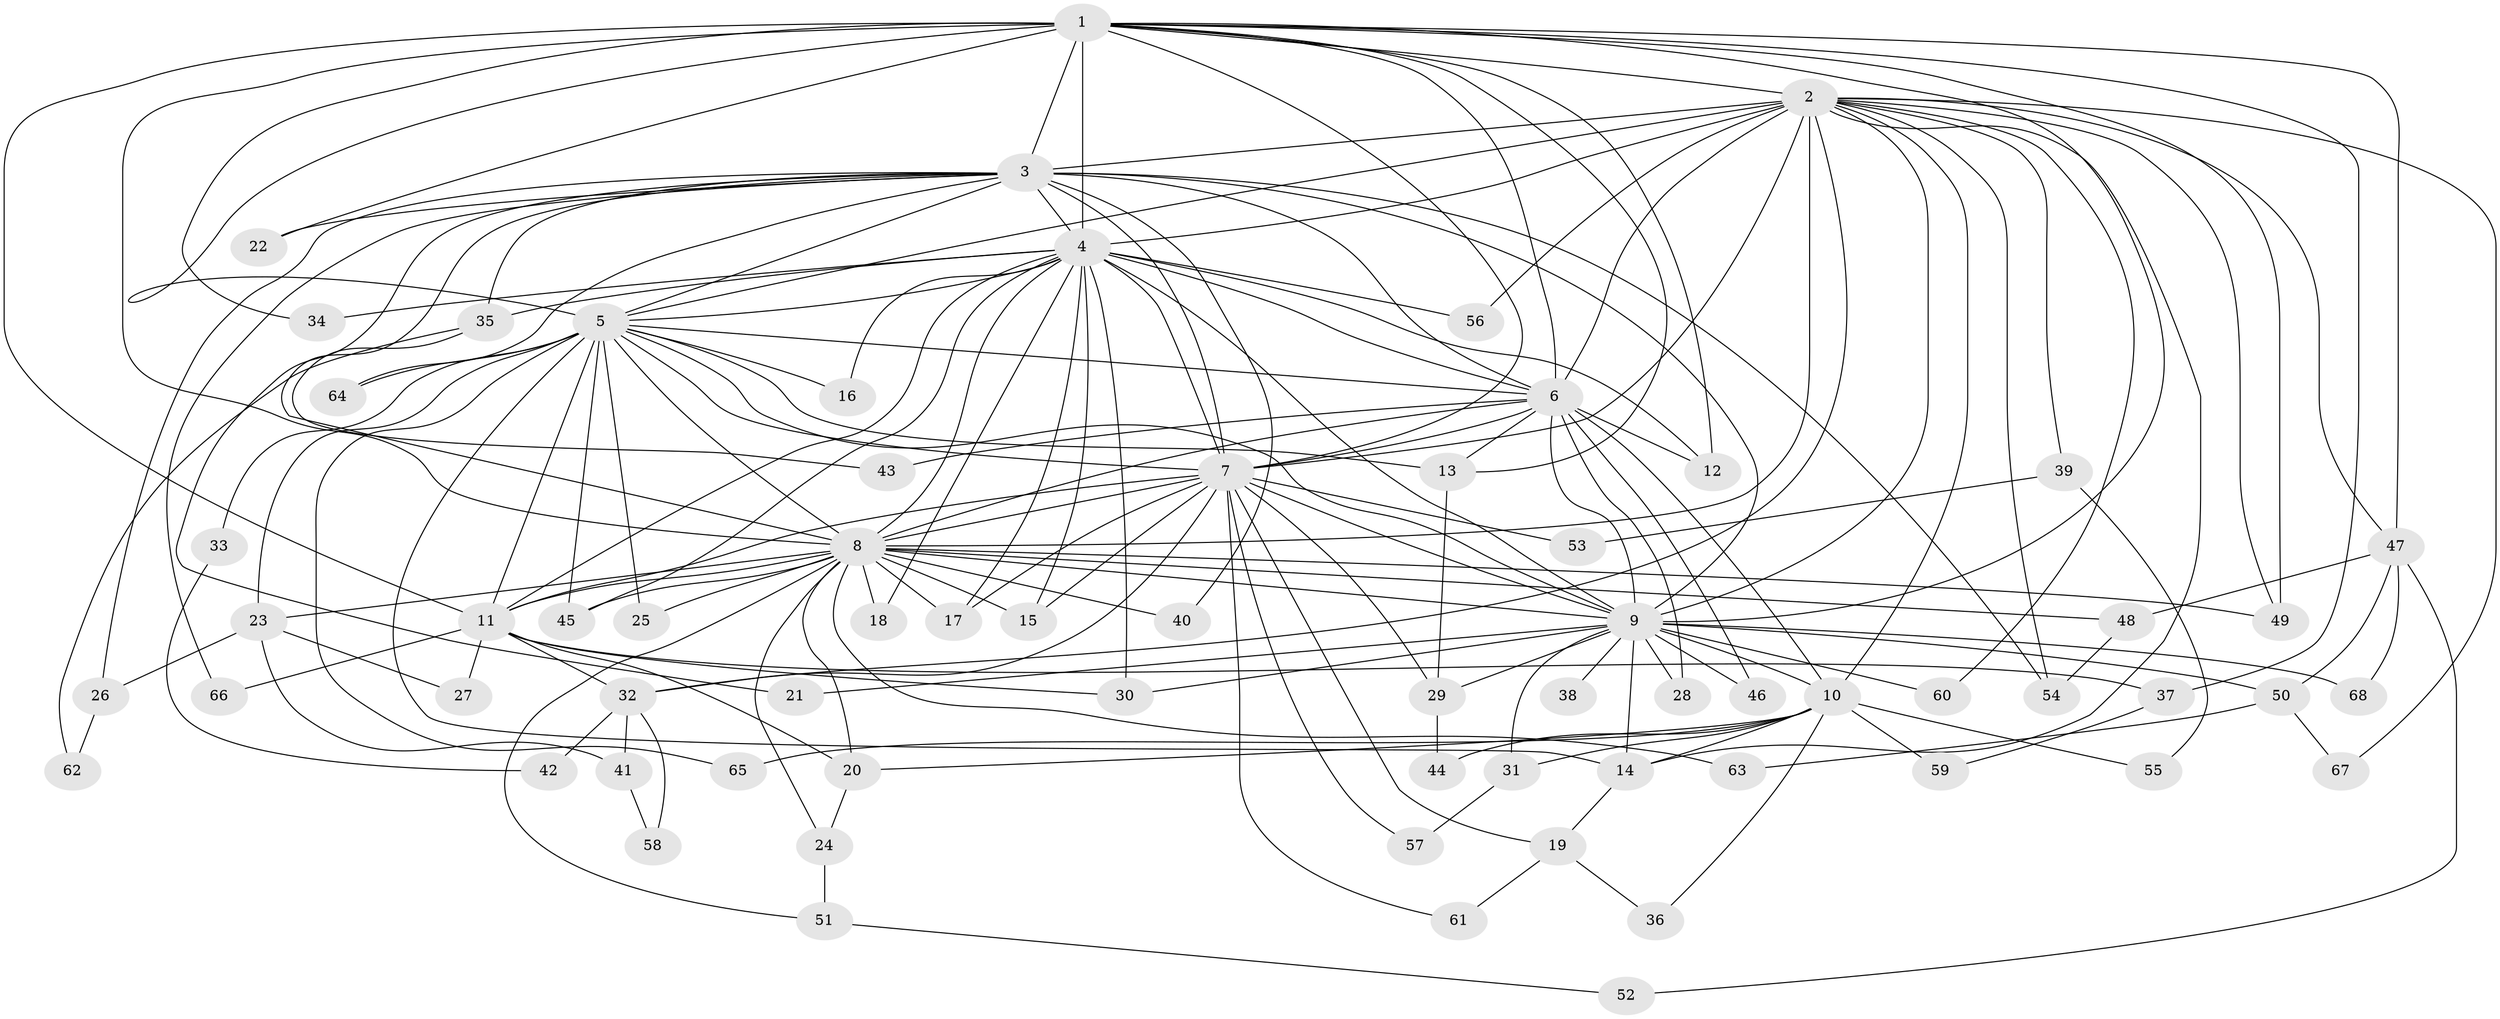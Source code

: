 // original degree distribution, {19: 0.020618556701030927, 23: 0.020618556701030927, 18: 0.020618556701030927, 22: 0.010309278350515464, 21: 0.010309278350515464, 20: 0.010309278350515464, 24: 0.010309278350515464, 4: 0.09278350515463918, 2: 0.5463917525773195, 3: 0.21649484536082475, 9: 0.010309278350515464, 5: 0.010309278350515464, 6: 0.020618556701030927}
// Generated by graph-tools (version 1.1) at 2025/49/03/04/25 22:49:21]
// undirected, 68 vertices, 168 edges
graph export_dot {
  node [color=gray90,style=filled];
  1;
  2;
  3;
  4;
  5;
  6;
  7;
  8;
  9;
  10;
  11;
  12;
  13;
  14;
  15;
  16;
  17;
  18;
  19;
  20;
  21;
  22;
  23;
  24;
  25;
  26;
  27;
  28;
  29;
  30;
  31;
  32;
  33;
  34;
  35;
  36;
  37;
  38;
  39;
  40;
  41;
  42;
  43;
  44;
  45;
  46;
  47;
  48;
  49;
  50;
  51;
  52;
  53;
  54;
  55;
  56;
  57;
  58;
  59;
  60;
  61;
  62;
  63;
  64;
  65;
  66;
  67;
  68;
  1 -- 2 [weight=2.0];
  1 -- 3 [weight=3.0];
  1 -- 4 [weight=3.0];
  1 -- 5 [weight=3.0];
  1 -- 6 [weight=3.0];
  1 -- 7 [weight=3.0];
  1 -- 8 [weight=2.0];
  1 -- 9 [weight=2.0];
  1 -- 11 [weight=7.0];
  1 -- 12 [weight=1.0];
  1 -- 13 [weight=1.0];
  1 -- 22 [weight=1.0];
  1 -- 34 [weight=1.0];
  1 -- 37 [weight=1.0];
  1 -- 47 [weight=1.0];
  1 -- 49 [weight=1.0];
  2 -- 3 [weight=1.0];
  2 -- 4 [weight=1.0];
  2 -- 5 [weight=1.0];
  2 -- 6 [weight=2.0];
  2 -- 7 [weight=1.0];
  2 -- 8 [weight=2.0];
  2 -- 9 [weight=1.0];
  2 -- 10 [weight=1.0];
  2 -- 14 [weight=1.0];
  2 -- 32 [weight=1.0];
  2 -- 39 [weight=1.0];
  2 -- 47 [weight=1.0];
  2 -- 49 [weight=1.0];
  2 -- 54 [weight=1.0];
  2 -- 56 [weight=1.0];
  2 -- 60 [weight=1.0];
  2 -- 67 [weight=1.0];
  3 -- 4 [weight=1.0];
  3 -- 5 [weight=1.0];
  3 -- 6 [weight=1.0];
  3 -- 7 [weight=1.0];
  3 -- 8 [weight=1.0];
  3 -- 9 [weight=1.0];
  3 -- 21 [weight=1.0];
  3 -- 22 [weight=1.0];
  3 -- 26 [weight=1.0];
  3 -- 35 [weight=1.0];
  3 -- 40 [weight=1.0];
  3 -- 54 [weight=1.0];
  3 -- 64 [weight=1.0];
  3 -- 66 [weight=1.0];
  4 -- 5 [weight=1.0];
  4 -- 6 [weight=1.0];
  4 -- 7 [weight=1.0];
  4 -- 8 [weight=1.0];
  4 -- 9 [weight=1.0];
  4 -- 11 [weight=2.0];
  4 -- 12 [weight=1.0];
  4 -- 15 [weight=1.0];
  4 -- 16 [weight=1.0];
  4 -- 17 [weight=1.0];
  4 -- 18 [weight=1.0];
  4 -- 30 [weight=1.0];
  4 -- 34 [weight=1.0];
  4 -- 35 [weight=1.0];
  4 -- 45 [weight=1.0];
  4 -- 56 [weight=1.0];
  5 -- 6 [weight=1.0];
  5 -- 7 [weight=1.0];
  5 -- 8 [weight=1.0];
  5 -- 9 [weight=1.0];
  5 -- 11 [weight=1.0];
  5 -- 13 [weight=1.0];
  5 -- 14 [weight=1.0];
  5 -- 16 [weight=1.0];
  5 -- 23 [weight=1.0];
  5 -- 25 [weight=1.0];
  5 -- 33 [weight=1.0];
  5 -- 45 [weight=1.0];
  5 -- 64 [weight=1.0];
  5 -- 65 [weight=1.0];
  6 -- 7 [weight=1.0];
  6 -- 8 [weight=1.0];
  6 -- 9 [weight=2.0];
  6 -- 10 [weight=1.0];
  6 -- 12 [weight=1.0];
  6 -- 13 [weight=1.0];
  6 -- 28 [weight=1.0];
  6 -- 43 [weight=1.0];
  6 -- 46 [weight=1.0];
  7 -- 8 [weight=1.0];
  7 -- 9 [weight=1.0];
  7 -- 11 [weight=1.0];
  7 -- 15 [weight=1.0];
  7 -- 17 [weight=1.0];
  7 -- 19 [weight=1.0];
  7 -- 29 [weight=1.0];
  7 -- 32 [weight=1.0];
  7 -- 53 [weight=1.0];
  7 -- 57 [weight=1.0];
  7 -- 61 [weight=1.0];
  8 -- 9 [weight=1.0];
  8 -- 11 [weight=1.0];
  8 -- 15 [weight=1.0];
  8 -- 17 [weight=1.0];
  8 -- 18 [weight=1.0];
  8 -- 20 [weight=1.0];
  8 -- 23 [weight=1.0];
  8 -- 24 [weight=1.0];
  8 -- 25 [weight=1.0];
  8 -- 40 [weight=1.0];
  8 -- 45 [weight=1.0];
  8 -- 48 [weight=1.0];
  8 -- 49 [weight=1.0];
  8 -- 51 [weight=1.0];
  8 -- 63 [weight=1.0];
  9 -- 10 [weight=1.0];
  9 -- 14 [weight=1.0];
  9 -- 21 [weight=1.0];
  9 -- 28 [weight=1.0];
  9 -- 29 [weight=1.0];
  9 -- 30 [weight=1.0];
  9 -- 31 [weight=1.0];
  9 -- 38 [weight=1.0];
  9 -- 46 [weight=1.0];
  9 -- 50 [weight=1.0];
  9 -- 60 [weight=1.0];
  9 -- 68 [weight=1.0];
  10 -- 14 [weight=1.0];
  10 -- 20 [weight=1.0];
  10 -- 31 [weight=1.0];
  10 -- 36 [weight=1.0];
  10 -- 44 [weight=1.0];
  10 -- 55 [weight=1.0];
  10 -- 59 [weight=1.0];
  10 -- 65 [weight=1.0];
  11 -- 20 [weight=1.0];
  11 -- 27 [weight=1.0];
  11 -- 30 [weight=1.0];
  11 -- 32 [weight=1.0];
  11 -- 37 [weight=1.0];
  11 -- 66 [weight=1.0];
  13 -- 29 [weight=1.0];
  14 -- 19 [weight=1.0];
  19 -- 36 [weight=1.0];
  19 -- 61 [weight=1.0];
  20 -- 24 [weight=1.0];
  23 -- 26 [weight=1.0];
  23 -- 27 [weight=1.0];
  23 -- 41 [weight=1.0];
  24 -- 51 [weight=1.0];
  26 -- 62 [weight=1.0];
  29 -- 44 [weight=1.0];
  31 -- 57 [weight=1.0];
  32 -- 41 [weight=1.0];
  32 -- 42 [weight=1.0];
  32 -- 58 [weight=1.0];
  33 -- 42 [weight=1.0];
  35 -- 43 [weight=1.0];
  35 -- 62 [weight=1.0];
  37 -- 59 [weight=1.0];
  39 -- 53 [weight=1.0];
  39 -- 55 [weight=1.0];
  41 -- 58 [weight=1.0];
  47 -- 48 [weight=1.0];
  47 -- 50 [weight=1.0];
  47 -- 52 [weight=1.0];
  47 -- 68 [weight=1.0];
  48 -- 54 [weight=1.0];
  50 -- 63 [weight=1.0];
  50 -- 67 [weight=1.0];
  51 -- 52 [weight=1.0];
}
